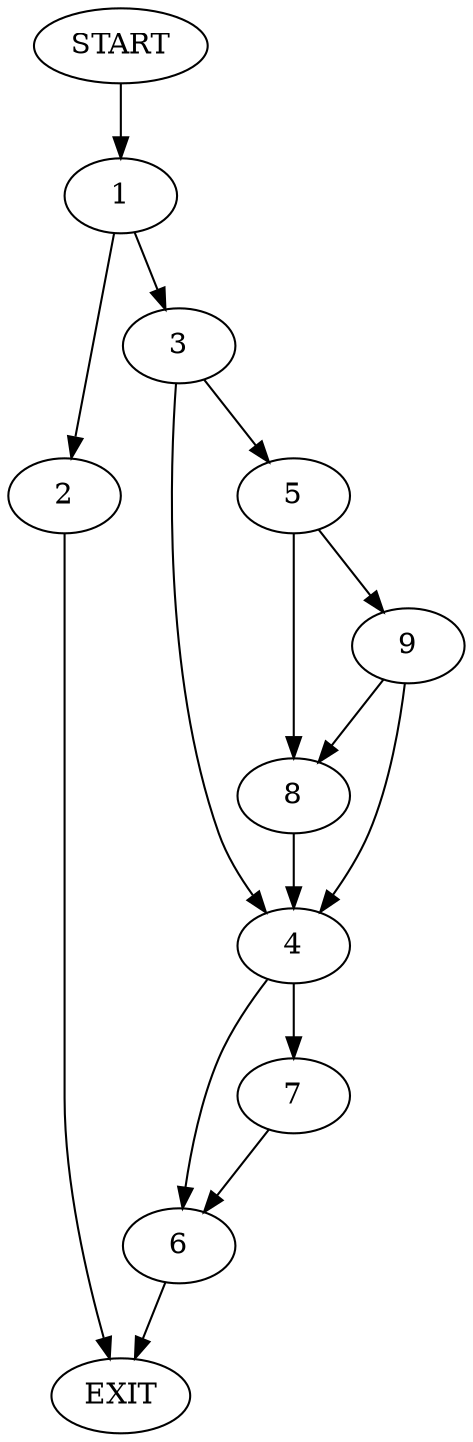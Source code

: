 digraph {
0 [label="START"]
10 [label="EXIT"]
0 -> 1
1 -> 2
1 -> 3
2 -> 10
3 -> 4
3 -> 5
4 -> 6
4 -> 7
5 -> 8
5 -> 9
9 -> 4
9 -> 8
8 -> 4
7 -> 6
6 -> 10
}
